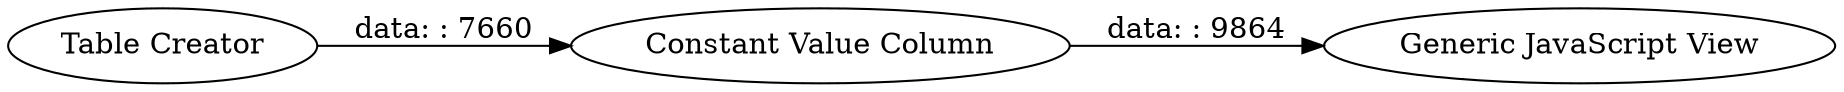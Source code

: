 digraph {
	"7260491294934984039_17" [label="Table Creator"]
	"7260491294934984039_18" [label="Constant Value Column"]
	"7260491294934984039_16" [label="Generic JavaScript View"]
	"7260491294934984039_18" -> "7260491294934984039_16" [label="data: : 9864"]
	"7260491294934984039_17" -> "7260491294934984039_18" [label="data: : 7660"]
	rankdir=LR
}
